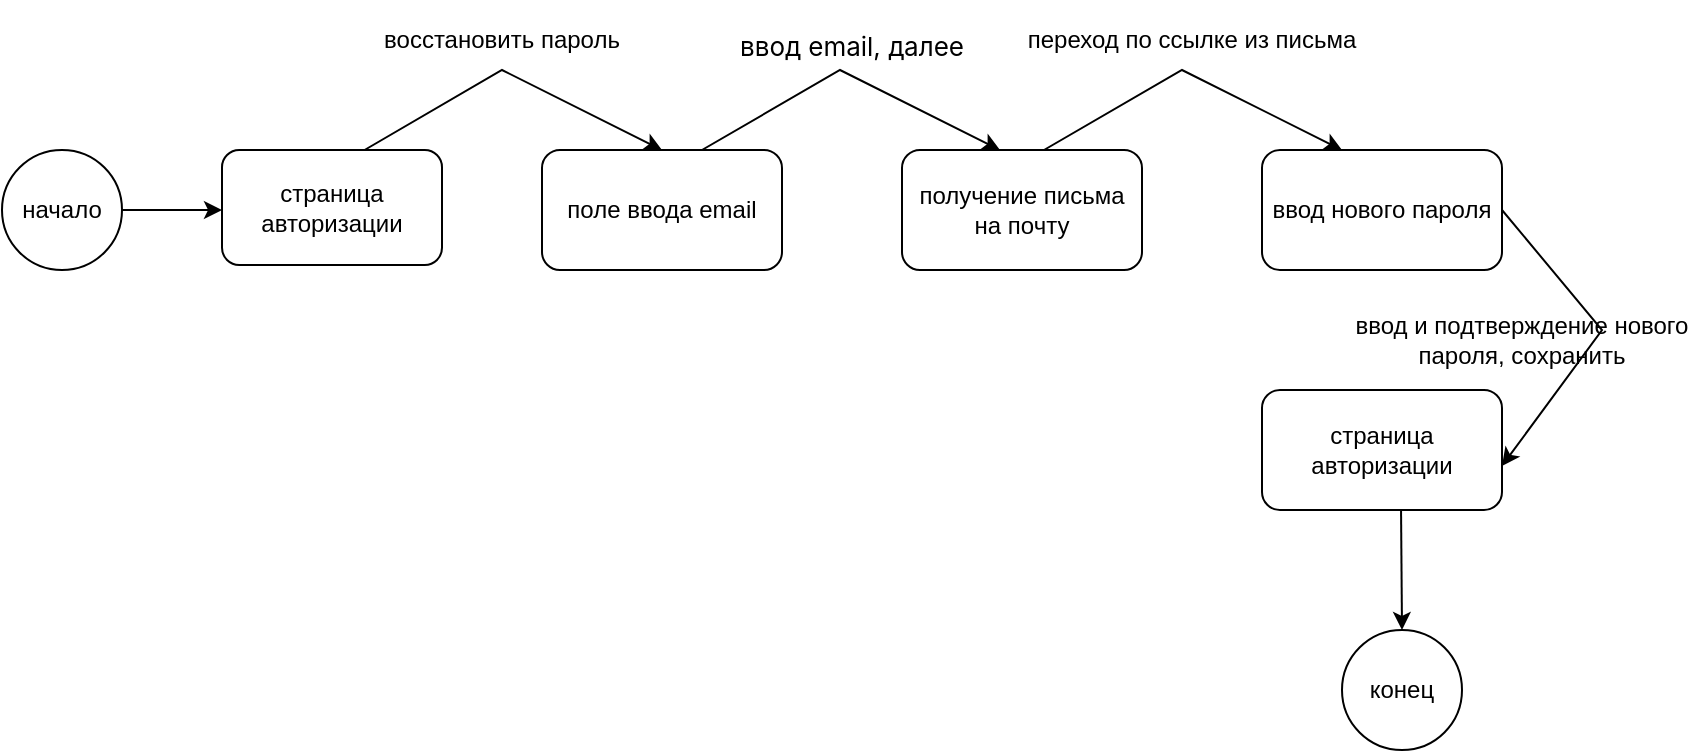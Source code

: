 <mxfile version="24.5.4" type="github">
  <diagram name="Страница — 1" id="LIIuhwHGJ4LWMUaH4cuz">
    <mxGraphModel dx="794" dy="446" grid="1" gridSize="10" guides="1" tooltips="1" connect="1" arrows="1" fold="1" page="1" pageScale="1" pageWidth="827" pageHeight="1169" math="0" shadow="0">
      <root>
        <mxCell id="0" />
        <mxCell id="1" parent="0" />
        <mxCell id="A13wthXS2XjpTKLkwlDc-21" value="" style="endArrow=classic;html=1;rounded=0;exitX=1;exitY=0.5;exitDx=0;exitDy=0;entryX=1;entryY=0.633;entryDx=0;entryDy=0;entryPerimeter=0;" edge="1" parent="1" source="A13wthXS2XjpTKLkwlDc-5" target="A13wthXS2XjpTKLkwlDc-6">
          <mxGeometry width="50" height="50" relative="1" as="geometry">
            <mxPoint x="740" y="397.5" as="sourcePoint" />
            <mxPoint x="750" y="450" as="targetPoint" />
            <Array as="points">
              <mxPoint x="800" y="390" />
            </Array>
          </mxGeometry>
        </mxCell>
        <mxCell id="A13wthXS2XjpTKLkwlDc-1" value="начало" style="ellipse;whiteSpace=wrap;html=1;aspect=fixed;" vertex="1" parent="1">
          <mxGeometry y="300" width="60" height="60" as="geometry" />
        </mxCell>
        <mxCell id="A13wthXS2XjpTKLkwlDc-2" value="страница авторизации" style="rounded=1;whiteSpace=wrap;html=1;" vertex="1" parent="1">
          <mxGeometry x="110" y="300" width="110" height="57.5" as="geometry" />
        </mxCell>
        <mxCell id="A13wthXS2XjpTKLkwlDc-3" value="поле ввода email" style="rounded=1;whiteSpace=wrap;html=1;" vertex="1" parent="1">
          <mxGeometry x="270" y="300" width="120" height="60" as="geometry" />
        </mxCell>
        <mxCell id="A13wthXS2XjpTKLkwlDc-4" value="получение письма на почту" style="rounded=1;whiteSpace=wrap;html=1;" vertex="1" parent="1">
          <mxGeometry x="450" y="300" width="120" height="60" as="geometry" />
        </mxCell>
        <mxCell id="A13wthXS2XjpTKLkwlDc-5" value="ввод нового пароля" style="rounded=1;whiteSpace=wrap;html=1;" vertex="1" parent="1">
          <mxGeometry x="630" y="300" width="120" height="60" as="geometry" />
        </mxCell>
        <mxCell id="A13wthXS2XjpTKLkwlDc-6" value="страница авторизации" style="rounded=1;whiteSpace=wrap;html=1;" vertex="1" parent="1">
          <mxGeometry x="630" y="420" width="120" height="60" as="geometry" />
        </mxCell>
        <mxCell id="A13wthXS2XjpTKLkwlDc-7" value="конец" style="ellipse;whiteSpace=wrap;html=1;aspect=fixed;" vertex="1" parent="1">
          <mxGeometry x="670" y="540" width="60" height="60" as="geometry" />
        </mxCell>
        <mxCell id="A13wthXS2XjpTKLkwlDc-10" value="" style="endArrow=classic;html=1;rounded=0;entryX=0.5;entryY=0;entryDx=0;entryDy=0;exitX=0.648;exitY=0;exitDx=0;exitDy=0;exitPerimeter=0;" edge="1" parent="1" source="A13wthXS2XjpTKLkwlDc-2" target="A13wthXS2XjpTKLkwlDc-3">
          <mxGeometry width="50" height="50" relative="1" as="geometry">
            <mxPoint x="190" y="300" as="sourcePoint" />
            <mxPoint x="270" y="230" as="targetPoint" />
            <Array as="points">
              <mxPoint x="250" y="260" />
            </Array>
          </mxGeometry>
        </mxCell>
        <mxCell id="A13wthXS2XjpTKLkwlDc-11" value="" style="endArrow=classic;html=1;rounded=0;" edge="1" parent="1">
          <mxGeometry width="50" height="50" relative="1" as="geometry">
            <mxPoint x="60" y="330" as="sourcePoint" />
            <mxPoint x="110" y="330" as="targetPoint" />
          </mxGeometry>
        </mxCell>
        <mxCell id="A13wthXS2XjpTKLkwlDc-13" value="" style="endArrow=classic;html=1;rounded=0;" edge="1" parent="1">
          <mxGeometry width="50" height="50" relative="1" as="geometry">
            <mxPoint x="699.52" y="480" as="sourcePoint" />
            <mxPoint x="700" y="540" as="targetPoint" />
          </mxGeometry>
        </mxCell>
        <mxCell id="A13wthXS2XjpTKLkwlDc-14" value="восстановить пароль" style="text;html=1;align=center;verticalAlign=middle;whiteSpace=wrap;rounded=0;" vertex="1" parent="1">
          <mxGeometry x="190" y="230" width="120" height="30" as="geometry" />
        </mxCell>
        <mxCell id="A13wthXS2XjpTKLkwlDc-15" value="" style="endArrow=classic;html=1;rounded=0;entryX=0.5;entryY=0;entryDx=0;entryDy=0;exitX=0.648;exitY=0;exitDx=0;exitDy=0;exitPerimeter=0;" edge="1" parent="1">
          <mxGeometry width="50" height="50" relative="1" as="geometry">
            <mxPoint x="350" y="300" as="sourcePoint" />
            <mxPoint x="499" y="300" as="targetPoint" />
            <Array as="points">
              <mxPoint x="419" y="260" />
            </Array>
          </mxGeometry>
        </mxCell>
        <mxCell id="A13wthXS2XjpTKLkwlDc-17" value="&#xa;&lt;span style=&quot;color: rgb(0, 0, 0); font-family: -apple-system, BlinkMacSystemFont, Roboto, &amp;quot;Open Sans&amp;quot;, &amp;quot;Helvetica Neue&amp;quot;, &amp;quot;Noto Sans Armenian&amp;quot;, &amp;quot;Noto Sans Bengali&amp;quot;, &amp;quot;Noto Sans Cherokee&amp;quot;, &amp;quot;Noto Sans Devanagari&amp;quot;, &amp;quot;Noto Sans Ethiopic&amp;quot;, &amp;quot;Noto Sans Georgian&amp;quot;, &amp;quot;Noto Sans Hebrew&amp;quot;, &amp;quot;Noto Sans Kannada&amp;quot;, &amp;quot;Noto Sans Khmer&amp;quot;, &amp;quot;Noto Sans Lao&amp;quot;, &amp;quot;Noto Sans Osmanya&amp;quot;, &amp;quot;Noto Sans Tamil&amp;quot;, &amp;quot;Noto Sans Telugu&amp;quot;, &amp;quot;Noto Sans Thai&amp;quot;, sans-serif; font-size: 13px; font-style: normal; font-variant-ligatures: normal; font-variant-caps: normal; font-weight: 400; letter-spacing: normal; orphans: 2; text-align: left; text-indent: 0px; text-transform: none; widows: 2; word-spacing: 0px; -webkit-text-stroke-width: 0px; white-space: normal; background-color: rgb(255, 255, 255); text-decoration-thickness: initial; text-decoration-style: initial; text-decoration-color: initial; display: inline !important; float: none;&quot;&gt;ввод email, далее&lt;/span&gt;&#xa;&#xa;" style="text;html=1;align=center;verticalAlign=middle;whiteSpace=wrap;rounded=0;" vertex="1" parent="1">
          <mxGeometry x="360" y="240" width="130" height="30" as="geometry" />
        </mxCell>
        <mxCell id="A13wthXS2XjpTKLkwlDc-18" value="" style="endArrow=classic;html=1;rounded=0;entryX=0.5;entryY=0;entryDx=0;entryDy=0;exitX=0.648;exitY=0;exitDx=0;exitDy=0;exitPerimeter=0;" edge="1" parent="1">
          <mxGeometry width="50" height="50" relative="1" as="geometry">
            <mxPoint x="521" y="300" as="sourcePoint" />
            <mxPoint x="670" y="300" as="targetPoint" />
            <Array as="points">
              <mxPoint x="590" y="260" />
            </Array>
          </mxGeometry>
        </mxCell>
        <mxCell id="A13wthXS2XjpTKLkwlDc-20" value="переход по ссылке из письма" style="text;html=1;align=center;verticalAlign=middle;whiteSpace=wrap;rounded=0;" vertex="1" parent="1">
          <mxGeometry x="510" y="230" width="170" height="30" as="geometry" />
        </mxCell>
        <mxCell id="A13wthXS2XjpTKLkwlDc-22" value="ввод и подтверждение нового пароля, сохранить" style="text;html=1;align=center;verticalAlign=middle;whiteSpace=wrap;rounded=0;" vertex="1" parent="1">
          <mxGeometry x="670" y="380" width="180" height="30" as="geometry" />
        </mxCell>
      </root>
    </mxGraphModel>
  </diagram>
</mxfile>
